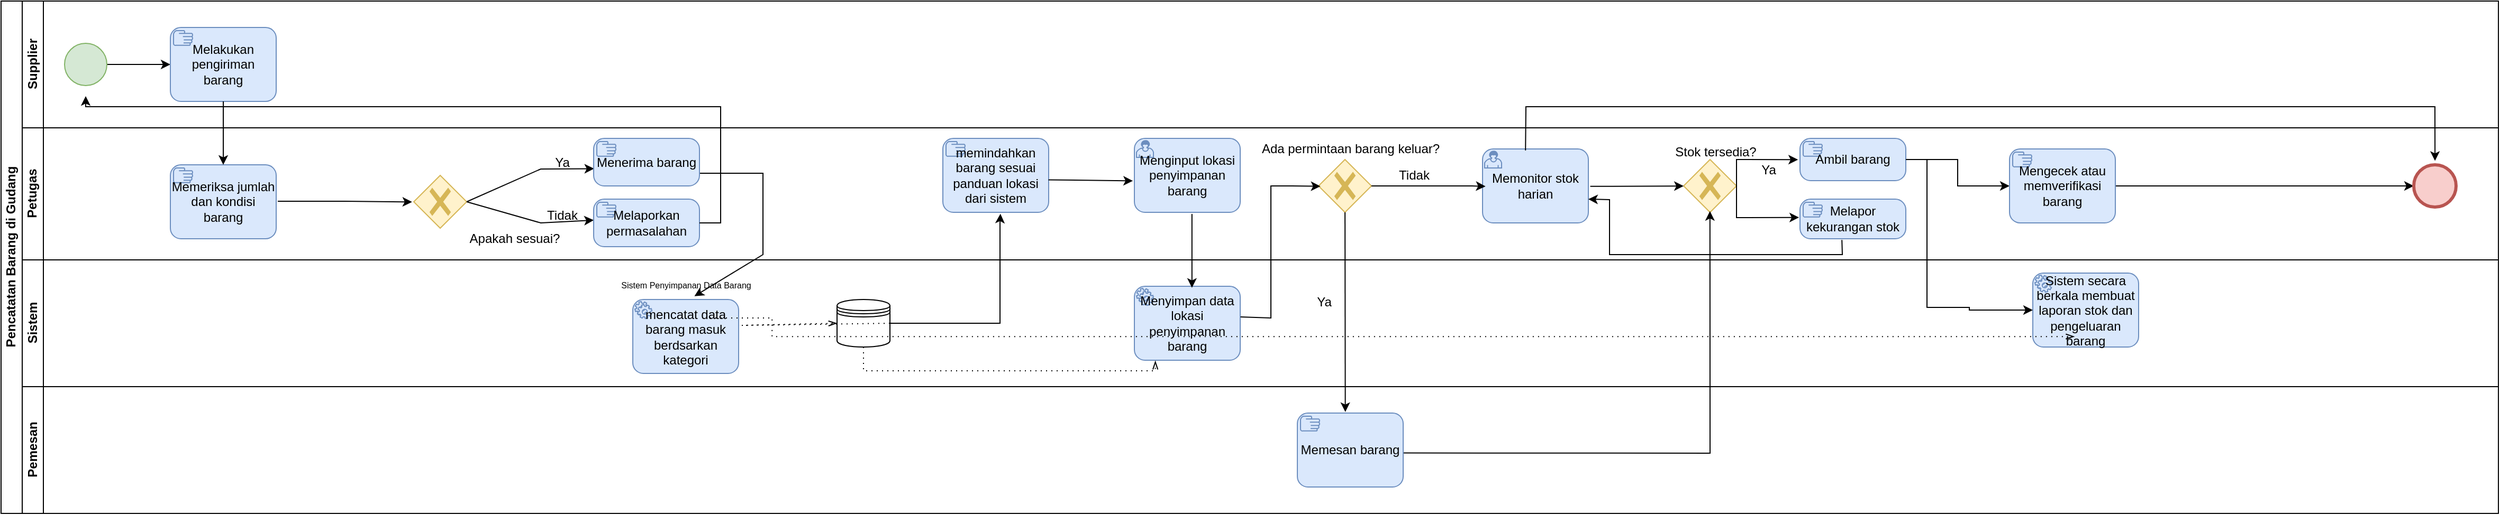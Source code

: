 <mxfile version="26.0.4" pages="4">
  <diagram id="VmJVErrUOmcDrL6i9FpB" name="BPMN">
    <mxGraphModel dx="2068" dy="892" grid="1" gridSize="10" guides="1" tooltips="1" connect="1" arrows="1" fold="1" page="1" pageScale="1" pageWidth="827" pageHeight="1169" math="0" shadow="0">
      <root>
        <mxCell id="0" />
        <mxCell id="1" parent="0" />
        <mxCell id="T0Us1_kyEv9SRKcbb-ls-1" value="Pencatatan Barang di Gudang" style="swimlane;html=1;childLayout=stackLayout;resizeParent=1;resizeParentMax=0;horizontal=0;startSize=20;horizontalStack=0;" parent="1" vertex="1">
          <mxGeometry x="120" y="120" width="2360" height="485" as="geometry" />
        </mxCell>
        <mxCell id="T0Us1_kyEv9SRKcbb-ls-2" value="Supplier" style="swimlane;html=1;startSize=20;horizontal=0;" parent="T0Us1_kyEv9SRKcbb-ls-1" vertex="1">
          <mxGeometry x="20" width="2340" height="120" as="geometry" />
        </mxCell>
        <mxCell id="T0Us1_kyEv9SRKcbb-ls-3" value="" style="edgeStyle=orthogonalEdgeStyle;rounded=0;orthogonalLoop=1;jettySize=auto;html=1;entryX=0;entryY=0.5;entryDx=0;entryDy=0;entryPerimeter=0;" parent="T0Us1_kyEv9SRKcbb-ls-2" source="T0Us1_kyEv9SRKcbb-ls-4" target="T0Us1_kyEv9SRKcbb-ls-6" edge="1">
          <mxGeometry relative="1" as="geometry">
            <mxPoint x="120" y="60" as="targetPoint" />
          </mxGeometry>
        </mxCell>
        <mxCell id="T0Us1_kyEv9SRKcbb-ls-4" value="" style="ellipse;whiteSpace=wrap;html=1;fillColor=#d5e8d4;strokeColor=#82b366;" parent="T0Us1_kyEv9SRKcbb-ls-2" vertex="1">
          <mxGeometry x="40" y="40" width="40" height="40" as="geometry" />
        </mxCell>
        <mxCell id="T0Us1_kyEv9SRKcbb-ls-6" value="Melakukan pengiriman barang" style="points=[[0.25,0,0],[0.5,0,0],[0.75,0,0],[1,0.25,0],[1,0.5,0],[1,0.75,0],[0.75,1,0],[0.5,1,0],[0.25,1,0],[0,0.75,0],[0,0.5,0],[0,0.25,0]];shape=mxgraph.bpmn.task;whiteSpace=wrap;rectStyle=rounded;size=10;html=1;container=1;expand=0;collapsible=0;taskMarker=manual;fillColor=#dae8fc;strokeColor=#6c8ebf;" parent="T0Us1_kyEv9SRKcbb-ls-2" vertex="1">
          <mxGeometry x="140" y="25" width="100" height="70" as="geometry" />
        </mxCell>
        <mxCell id="T0Us1_kyEv9SRKcbb-ls-8" value="Petugas" style="swimlane;html=1;startSize=20;horizontal=0;" parent="T0Us1_kyEv9SRKcbb-ls-1" vertex="1">
          <mxGeometry x="20" y="120" width="2340" height="125" as="geometry" />
        </mxCell>
        <mxCell id="T0Us1_kyEv9SRKcbb-ls-9" value="" style="edgeStyle=orthogonalEdgeStyle;rounded=0;orthogonalLoop=1;jettySize=auto;html=1;entryX=-0.032;entryY=0.503;entryDx=0;entryDy=0;entryPerimeter=0;exitX=1.015;exitY=0.493;exitDx=0;exitDy=0;exitPerimeter=0;" parent="T0Us1_kyEv9SRKcbb-ls-8" source="T0Us1_kyEv9SRKcbb-ls-15" target="T0Us1_kyEv9SRKcbb-ls-10" edge="1">
          <mxGeometry relative="1" as="geometry">
            <mxPoint x="360.0" y="70" as="sourcePoint" />
            <mxPoint x="440" y="70" as="targetPoint" />
          </mxGeometry>
        </mxCell>
        <mxCell id="T0Us1_kyEv9SRKcbb-ls-10" value="" style="points=[[0.25,0.25,0],[0.5,0,0],[0.75,0.25,0],[1,0.5,0],[0.75,0.75,0],[0.5,1,0],[0.25,0.75,0],[0,0.5,0]];shape=mxgraph.bpmn.gateway2;html=1;verticalLabelPosition=bottom;labelBackgroundColor=#ffffff;verticalAlign=top;align=center;perimeter=rhombusPerimeter;outlineConnect=0;outline=none;symbol=none;gwType=exclusive;fillColor=#fff2cc;strokeColor=#d6b656;" parent="T0Us1_kyEv9SRKcbb-ls-8" vertex="1">
          <mxGeometry x="370" y="45" width="50" height="50" as="geometry" />
        </mxCell>
        <mxCell id="T0Us1_kyEv9SRKcbb-ls-11" value="Apakah sesuai?" style="text;html=1;align=center;verticalAlign=middle;resizable=0;points=[];autosize=1;strokeColor=none;fillColor=none;" parent="T0Us1_kyEv9SRKcbb-ls-8" vertex="1">
          <mxGeometry x="410" y="90" width="110" height="30" as="geometry" />
        </mxCell>
        <mxCell id="T0Us1_kyEv9SRKcbb-ls-12" value="" style="endArrow=classic;html=1;rounded=0;exitX=1;exitY=0.5;exitDx=0;exitDy=0;exitPerimeter=0;entryX=0.004;entryY=0.637;entryDx=0;entryDy=0;entryPerimeter=0;" parent="T0Us1_kyEv9SRKcbb-ls-8" source="T0Us1_kyEv9SRKcbb-ls-10" target="T0Us1_kyEv9SRKcbb-ls-16" edge="1">
          <mxGeometry width="50" height="50" relative="1" as="geometry">
            <mxPoint x="510" y="80" as="sourcePoint" />
            <mxPoint x="540.16" y="39.12" as="targetPoint" />
            <Array as="points">
              <mxPoint x="490" y="39" />
            </Array>
          </mxGeometry>
        </mxCell>
        <mxCell id="T0Us1_kyEv9SRKcbb-ls-13" value="" style="endArrow=classic;html=1;rounded=0;exitX=1;exitY=0.5;exitDx=0;exitDy=0;exitPerimeter=0;entryX=0.001;entryY=0.443;entryDx=0;entryDy=0;entryPerimeter=0;" parent="T0Us1_kyEv9SRKcbb-ls-8" source="T0Us1_kyEv9SRKcbb-ls-10" target="T0Us1_kyEv9SRKcbb-ls-17" edge="1">
          <mxGeometry width="50" height="50" relative="1" as="geometry">
            <mxPoint x="550" y="70" as="sourcePoint" />
            <mxPoint x="540.24" y="89.595" as="targetPoint" />
            <Array as="points">
              <mxPoint x="490" y="90" />
            </Array>
          </mxGeometry>
        </mxCell>
        <mxCell id="T0Us1_kyEv9SRKcbb-ls-14" value="" style="endArrow=classic;html=1;rounded=0;entryX=0.555;entryY=0.894;entryDx=0;entryDy=0;exitX=1.01;exitY=0.574;exitDx=0;exitDy=0;exitPerimeter=0;entryPerimeter=0;" parent="T0Us1_kyEv9SRKcbb-ls-8" target="T0Us1_kyEv9SRKcbb-ls-44" edge="1">
          <mxGeometry width="50" height="50" relative="1" as="geometry">
            <mxPoint x="620.8" y="42.96" as="sourcePoint" />
            <mxPoint x="709.2" y="43.88" as="targetPoint" />
            <Array as="points">
              <mxPoint x="700" y="43" />
              <mxPoint x="700" y="120" />
            </Array>
          </mxGeometry>
        </mxCell>
        <mxCell id="T0Us1_kyEv9SRKcbb-ls-15" value="Memeriksa jumlah dan kondisi barang" style="points=[[0.25,0,0],[0.5,0,0],[0.75,0,0],[1,0.25,0],[1,0.5,0],[1,0.75,0],[0.75,1,0],[0.5,1,0],[0.25,1,0],[0,0.75,0],[0,0.5,0],[0,0.25,0]];shape=mxgraph.bpmn.task;whiteSpace=wrap;rectStyle=rounded;size=10;html=1;container=1;expand=0;collapsible=0;taskMarker=manual;fillColor=#dae8fc;strokeColor=#6c8ebf;" parent="T0Us1_kyEv9SRKcbb-ls-8" vertex="1">
          <mxGeometry x="140" y="35" width="100" height="70" as="geometry" />
        </mxCell>
        <mxCell id="T0Us1_kyEv9SRKcbb-ls-16" value="Menerima barang" style="points=[[0.25,0,0],[0.5,0,0],[0.75,0,0],[1,0.25,0],[1,0.5,0],[1,0.75,0],[0.75,1,0],[0.5,1,0],[0.25,1,0],[0,0.75,0],[0,0.5,0],[0,0.25,0]];shape=mxgraph.bpmn.task;whiteSpace=wrap;rectStyle=rounded;size=10;html=1;container=1;expand=0;collapsible=0;taskMarker=manual;fillColor=#dae8fc;strokeColor=#6c8ebf;" parent="T0Us1_kyEv9SRKcbb-ls-8" vertex="1">
          <mxGeometry x="540" y="10" width="100" height="45" as="geometry" />
        </mxCell>
        <mxCell id="T0Us1_kyEv9SRKcbb-ls-17" value="Melaporkan permasalahan" style="points=[[0.25,0,0],[0.5,0,0],[0.75,0,0],[1,0.25,0],[1,0.5,0],[1,0.75,0],[0.75,1,0],[0.5,1,0],[0.25,1,0],[0,0.75,0],[0,0.5,0],[0,0.25,0]];shape=mxgraph.bpmn.task;whiteSpace=wrap;rectStyle=rounded;size=10;html=1;container=1;expand=0;collapsible=0;taskMarker=manual;fillColor=#dae8fc;strokeColor=#6c8ebf;" parent="T0Us1_kyEv9SRKcbb-ls-8" vertex="1">
          <mxGeometry x="540" y="67.5" width="100" height="45" as="geometry" />
        </mxCell>
        <mxCell id="T0Us1_kyEv9SRKcbb-ls-20" value="memindahkan barang sesuai panduan lokasi dari sistem" style="points=[[0.25,0,0],[0.5,0,0],[0.75,0,0],[1,0.25,0],[1,0.5,0],[1,0.75,0],[0.75,1,0],[0.5,1,0],[0.25,1,0],[0,0.75,0],[0,0.5,0],[0,0.25,0]];shape=mxgraph.bpmn.task;whiteSpace=wrap;rectStyle=rounded;size=10;html=1;container=1;expand=0;collapsible=0;taskMarker=manual;fillColor=#dae8fc;strokeColor=#6c8ebf;" parent="T0Us1_kyEv9SRKcbb-ls-8" vertex="1">
          <mxGeometry x="870" y="10" width="100" height="70" as="geometry" />
        </mxCell>
        <mxCell id="T0Us1_kyEv9SRKcbb-ls-21" value="Menginput lokasi penyimpanan barang" style="points=[[0.25,0,0],[0.5,0,0],[0.75,0,0],[1,0.25,0],[1,0.5,0],[1,0.75,0],[0.75,1,0],[0.5,1,0],[0.25,1,0],[0,0.75,0],[0,0.5,0],[0,0.25,0]];shape=mxgraph.bpmn.task;whiteSpace=wrap;rectStyle=rounded;size=10;html=1;container=1;expand=0;collapsible=0;taskMarker=user;fillColor=#dae8fc;strokeColor=#6c8ebf;" parent="T0Us1_kyEv9SRKcbb-ls-8" vertex="1">
          <mxGeometry x="1051" y="10" width="100" height="70" as="geometry" />
        </mxCell>
        <mxCell id="T0Us1_kyEv9SRKcbb-ls-22" value="" style="endArrow=classic;html=1;rounded=0;exitX=0.998;exitY=0.56;exitDx=0;exitDy=0;exitPerimeter=0;entryX=-0.014;entryY=0.575;entryDx=0;entryDy=0;entryPerimeter=0;" parent="T0Us1_kyEv9SRKcbb-ls-8" source="T0Us1_kyEv9SRKcbb-ls-20" target="T0Us1_kyEv9SRKcbb-ls-21" edge="1">
          <mxGeometry width="50" height="50" relative="1" as="geometry">
            <mxPoint x="970" y="50" as="sourcePoint" />
            <mxPoint x="1020" as="targetPoint" />
          </mxGeometry>
        </mxCell>
        <mxCell id="T0Us1_kyEv9SRKcbb-ls-23" value="Memonitor stok harian" style="points=[[0.25,0,0],[0.5,0,0],[0.75,0,0],[1,0.25,0],[1,0.5,0],[1,0.75,0],[0.75,1,0],[0.5,1,0],[0.25,1,0],[0,0.75,0],[0,0.5,0],[0,0.25,0]];shape=mxgraph.bpmn.task;whiteSpace=wrap;rectStyle=rounded;size=10;html=1;container=1;expand=0;collapsible=0;taskMarker=user;fillColor=#dae8fc;strokeColor=#6c8ebf;" parent="T0Us1_kyEv9SRKcbb-ls-8" vertex="1">
          <mxGeometry x="1380" y="20" width="100" height="70" as="geometry" />
        </mxCell>
        <mxCell id="T0Us1_kyEv9SRKcbb-ls-24" value="" style="points=[[0.25,0.25,0],[0.5,0,0],[0.75,0.25,0],[1,0.5,0],[0.75,0.75,0],[0.5,1,0],[0.25,0.75,0],[0,0.5,0]];shape=mxgraph.bpmn.gateway2;html=1;verticalLabelPosition=bottom;labelBackgroundColor=#ffffff;verticalAlign=top;align=center;perimeter=rhombusPerimeter;outlineConnect=0;outline=none;symbol=none;gwType=exclusive;fillColor=#fff2cc;strokeColor=#d6b656;" parent="T0Us1_kyEv9SRKcbb-ls-8" vertex="1">
          <mxGeometry x="1225" y="30" width="50" height="50" as="geometry" />
        </mxCell>
        <mxCell id="T0Us1_kyEv9SRKcbb-ls-25" value="" style="endArrow=classic;html=1;rounded=0;entryX=0.028;entryY=0.506;entryDx=0;entryDy=0;entryPerimeter=0;exitX=1;exitY=0.5;exitDx=0;exitDy=0;exitPerimeter=0;" parent="T0Us1_kyEv9SRKcbb-ls-8" source="T0Us1_kyEv9SRKcbb-ls-24" target="T0Us1_kyEv9SRKcbb-ls-23" edge="1">
          <mxGeometry width="50" height="50" relative="1" as="geometry">
            <mxPoint x="1280" y="190" as="sourcePoint" />
            <mxPoint x="1330" y="140" as="targetPoint" />
            <Array as="points">
              <mxPoint x="1300" y="55" />
              <mxPoint x="1330" y="55" />
              <mxPoint x="1350" y="55" />
              <mxPoint x="1370" y="55" />
            </Array>
          </mxGeometry>
        </mxCell>
        <mxCell id="T0Us1_kyEv9SRKcbb-ls-26" value="Ada permintaan barang keluar?" style="text;html=1;align=center;verticalAlign=middle;resizable=0;points=[];autosize=1;strokeColor=none;fillColor=none;" parent="T0Us1_kyEv9SRKcbb-ls-8" vertex="1">
          <mxGeometry x="1160" y="5" width="190" height="30" as="geometry" />
        </mxCell>
        <mxCell id="T0Us1_kyEv9SRKcbb-ls-27" value="Tidak" style="text;html=1;align=center;verticalAlign=middle;resizable=0;points=[];autosize=1;strokeColor=none;fillColor=none;" parent="T0Us1_kyEv9SRKcbb-ls-8" vertex="1">
          <mxGeometry x="1290" y="30" width="50" height="30" as="geometry" />
        </mxCell>
        <mxCell id="T0Us1_kyEv9SRKcbb-ls-28" value="" style="points=[[0.25,0.25,0],[0.5,0,0],[0.75,0.25,0],[1,0.5,0],[0.75,0.75,0],[0.5,1,0],[0.25,0.75,0],[0,0.5,0]];shape=mxgraph.bpmn.gateway2;html=1;verticalLabelPosition=bottom;labelBackgroundColor=#ffffff;verticalAlign=top;align=center;perimeter=rhombusPerimeter;outlineConnect=0;outline=none;symbol=none;gwType=exclusive;fillColor=#fff2cc;strokeColor=#d6b656;" parent="T0Us1_kyEv9SRKcbb-ls-8" vertex="1">
          <mxGeometry x="1570" y="30" width="50" height="50" as="geometry" />
        </mxCell>
        <mxCell id="T0Us1_kyEv9SRKcbb-ls-29" value="" style="endArrow=classic;html=1;rounded=0;exitX=1.018;exitY=0.506;exitDx=0;exitDy=0;exitPerimeter=0;" parent="T0Us1_kyEv9SRKcbb-ls-8" source="T0Us1_kyEv9SRKcbb-ls-23" target="T0Us1_kyEv9SRKcbb-ls-28" edge="1">
          <mxGeometry width="50" height="50" relative="1" as="geometry">
            <mxPoint x="1480" y="60" as="sourcePoint" />
            <mxPoint x="1530" y="10" as="targetPoint" />
          </mxGeometry>
        </mxCell>
        <mxCell id="T0Us1_kyEv9SRKcbb-ls-30" value="" style="edgeStyle=orthogonalEdgeStyle;rounded=0;orthogonalLoop=1;jettySize=auto;html=1;" parent="T0Us1_kyEv9SRKcbb-ls-8" source="T0Us1_kyEv9SRKcbb-ls-31" target="T0Us1_kyEv9SRKcbb-ls-37" edge="1">
          <mxGeometry relative="1" as="geometry" />
        </mxCell>
        <mxCell id="T0Us1_kyEv9SRKcbb-ls-31" value="Ambil barang" style="points=[[0.25,0,0],[0.5,0,0],[0.75,0,0],[1,0.25,0],[1,0.5,0],[1,0.75,0],[0.75,1,0],[0.5,1,0],[0.25,1,0],[0,0.75,0],[0,0.5,0],[0,0.25,0]];shape=mxgraph.bpmn.task;whiteSpace=wrap;rectStyle=rounded;size=10;html=1;container=1;expand=0;collapsible=0;taskMarker=manual;fillColor=#dae8fc;strokeColor=#6c8ebf;" parent="T0Us1_kyEv9SRKcbb-ls-8" vertex="1">
          <mxGeometry x="1680" y="10" width="100" height="40" as="geometry" />
        </mxCell>
        <mxCell id="T0Us1_kyEv9SRKcbb-ls-32" value="" style="endArrow=classic;html=1;rounded=0;exitX=1;exitY=0.5;exitDx=0;exitDy=0;exitPerimeter=0;entryX=-0.019;entryY=0.503;entryDx=0;entryDy=0;entryPerimeter=0;" parent="T0Us1_kyEv9SRKcbb-ls-8" source="T0Us1_kyEv9SRKcbb-ls-28" target="T0Us1_kyEv9SRKcbb-ls-31" edge="1">
          <mxGeometry width="50" height="50" relative="1" as="geometry">
            <mxPoint x="1620" y="60" as="sourcePoint" />
            <mxPoint x="1670" y="10" as="targetPoint" />
            <Array as="points">
              <mxPoint x="1620" y="30" />
            </Array>
          </mxGeometry>
        </mxCell>
        <mxCell id="T0Us1_kyEv9SRKcbb-ls-33" value="Ya" style="text;html=1;align=center;verticalAlign=middle;resizable=0;points=[];autosize=1;strokeColor=none;fillColor=none;" parent="T0Us1_kyEv9SRKcbb-ls-8" vertex="1">
          <mxGeometry x="1630" y="25" width="40" height="30" as="geometry" />
        </mxCell>
        <mxCell id="T0Us1_kyEv9SRKcbb-ls-34" value="Melapor kekurangan stok" style="points=[[0.25,0,0],[0.5,0,0],[0.75,0,0],[1,0.25,0],[1,0.5,0],[1,0.75,0],[0.75,1,0],[0.5,1,0],[0.25,1,0],[0,0.75,0],[0,0.5,0],[0,0.25,0]];shape=mxgraph.bpmn.task;whiteSpace=wrap;rectStyle=rounded;size=10;html=1;container=1;expand=0;collapsible=0;taskMarker=manual;fillColor=#dae8fc;strokeColor=#6c8ebf;" parent="T0Us1_kyEv9SRKcbb-ls-8" vertex="1">
          <mxGeometry x="1680" y="67.5" width="100" height="37.5" as="geometry" />
        </mxCell>
        <mxCell id="T0Us1_kyEv9SRKcbb-ls-35" value="" style="endArrow=classic;html=1;rounded=0;exitX=1;exitY=0.5;exitDx=0;exitDy=0;exitPerimeter=0;entryX=-0.009;entryY=0.462;entryDx=0;entryDy=0;entryPerimeter=0;" parent="T0Us1_kyEv9SRKcbb-ls-8" source="T0Us1_kyEv9SRKcbb-ls-28" target="T0Us1_kyEv9SRKcbb-ls-34" edge="1">
          <mxGeometry width="50" height="50" relative="1" as="geometry">
            <mxPoint x="1650" y="110" as="sourcePoint" />
            <mxPoint x="1700" y="60" as="targetPoint" />
            <Array as="points">
              <mxPoint x="1620" y="85" />
            </Array>
          </mxGeometry>
        </mxCell>
        <mxCell id="T0Us1_kyEv9SRKcbb-ls-36" value="" style="endArrow=classic;html=1;rounded=0;exitX=0.396;exitY=1.031;exitDx=0;exitDy=0;exitPerimeter=0;entryX=0.999;entryY=0.679;entryDx=0;entryDy=0;entryPerimeter=0;" parent="T0Us1_kyEv9SRKcbb-ls-8" source="T0Us1_kyEv9SRKcbb-ls-34" target="T0Us1_kyEv9SRKcbb-ls-23" edge="1">
          <mxGeometry width="50" height="50" relative="1" as="geometry">
            <mxPoint x="1600" y="80" as="sourcePoint" />
            <mxPoint x="1650" y="30" as="targetPoint" />
            <Array as="points">
              <mxPoint x="1720" y="120" />
              <mxPoint x="1500" y="120" />
              <mxPoint x="1500" y="68" />
            </Array>
          </mxGeometry>
        </mxCell>
        <mxCell id="FSkB-eqcJUptQl6DAZGi-100" style="edgeStyle=orthogonalEdgeStyle;rounded=0;orthogonalLoop=1;jettySize=auto;html=1;" parent="T0Us1_kyEv9SRKcbb-ls-8" source="T0Us1_kyEv9SRKcbb-ls-37" target="Qsz-QTXx2OwZZKdzuYLj-1" edge="1">
          <mxGeometry relative="1" as="geometry" />
        </mxCell>
        <mxCell id="T0Us1_kyEv9SRKcbb-ls-37" value="Mengecek atau memverifikasi barang" style="points=[[0.25,0,0],[0.5,0,0],[0.75,0,0],[1,0.25,0],[1,0.5,0],[1,0.75,0],[0.75,1,0],[0.5,1,0],[0.25,1,0],[0,0.75,0],[0,0.5,0],[0,0.25,0]];shape=mxgraph.bpmn.task;whiteSpace=wrap;rectStyle=rounded;size=10;html=1;container=1;expand=0;collapsible=0;taskMarker=manual;fillColor=#dae8fc;strokeColor=#6c8ebf;" parent="T0Us1_kyEv9SRKcbb-ls-8" vertex="1">
          <mxGeometry x="1878" y="20" width="100" height="70" as="geometry" />
        </mxCell>
        <mxCell id="Qsz-QTXx2OwZZKdzuYLj-1" value="" style="points=[[0.145,0.145,0],[0.5,0,0],[0.855,0.145,0],[1,0.5,0],[0.855,0.855,0],[0.5,1,0],[0.145,0.855,0],[0,0.5,0]];shape=mxgraph.bpmn.event;html=1;verticalLabelPosition=bottom;labelBackgroundColor=#ffffff;verticalAlign=top;align=center;perimeter=ellipsePerimeter;outlineConnect=0;aspect=fixed;outline=end;symbol=terminate2;fillColor=#f8cecc;strokeColor=#b85450;" parent="T0Us1_kyEv9SRKcbb-ls-8" vertex="1">
          <mxGeometry x="2260" y="35" width="40" height="40" as="geometry" />
        </mxCell>
        <mxCell id="T0Us1_kyEv9SRKcbb-ls-60" value="" style="endArrow=classic;html=1;rounded=0;exitX=0.406;exitY=0.019;exitDx=0;exitDy=0;exitPerimeter=0;entryX=0.502;entryY=-0.094;entryDx=0;entryDy=0;entryPerimeter=0;" parent="T0Us1_kyEv9SRKcbb-ls-8" source="T0Us1_kyEv9SRKcbb-ls-23" target="Qsz-QTXx2OwZZKdzuYLj-1" edge="1">
          <mxGeometry width="50" height="50" relative="1" as="geometry">
            <mxPoint x="1460" y="160" as="sourcePoint" />
            <mxPoint x="1710" y="-70" as="targetPoint" />
            <Array as="points">
              <mxPoint x="1421" y="-20" />
              <mxPoint x="2280" y="-20" />
            </Array>
          </mxGeometry>
        </mxCell>
        <mxCell id="T0Us1_kyEv9SRKcbb-ls-40" value="Sistem" style="swimlane;html=1;startSize=20;horizontal=0;" parent="T0Us1_kyEv9SRKcbb-ls-1" vertex="1">
          <mxGeometry x="20" y="245" width="2340" height="120" as="geometry" />
        </mxCell>
        <mxCell id="T0Us1_kyEv9SRKcbb-ls-42" value="" style="shape=datastore;html=1;labelPosition=center;verticalLabelPosition=bottom;align=center;verticalAlign=top;" parent="T0Us1_kyEv9SRKcbb-ls-40" vertex="1">
          <mxGeometry x="770" y="37.5" width="50" height="45" as="geometry" />
        </mxCell>
        <mxCell id="T0Us1_kyEv9SRKcbb-ls-43" value="" style="edgeStyle=elbowEdgeStyle;fontSize=12;html=1;endFill=0;startFill=0;endSize=6;startSize=6;dashed=1;dashPattern=1 4;endArrow=openThin;startArrow=none;rounded=0;entryX=0;entryY=0.5;entryDx=0;entryDy=0;exitX=1;exitY=0.5;exitDx=0;exitDy=0;" parent="T0Us1_kyEv9SRKcbb-ls-40" source="T0Us1_kyEv9SRKcbb-ls-42" target="T0Us1_kyEv9SRKcbb-ls-42" edge="1">
          <mxGeometry width="160" relative="1" as="geometry">
            <mxPoint x="650" y="59.38" as="sourcePoint" />
            <mxPoint x="810" y="59.38" as="targetPoint" />
            <Array as="points">
              <mxPoint x="680" y="62" />
            </Array>
          </mxGeometry>
        </mxCell>
        <mxCell id="T0Us1_kyEv9SRKcbb-ls-44" value="&lt;font style=&quot;font-size: 8px;&quot;&gt;Sistem Penyimpanan Data Barang&lt;/font&gt;" style="text;html=1;align=center;verticalAlign=middle;resizable=0;points=[];autosize=1;strokeColor=none;fillColor=none;" parent="T0Us1_kyEv9SRKcbb-ls-40" vertex="1">
          <mxGeometry x="552" y="7.5" width="150" height="30" as="geometry" />
        </mxCell>
        <mxCell id="T0Us1_kyEv9SRKcbb-ls-45" value="Menyimpan data lokasi penyimpanan barang" style="points=[[0.25,0,0],[0.5,0,0],[0.75,0,0],[1,0.25,0],[1,0.5,0],[1,0.75,0],[0.75,1,0],[0.5,1,0],[0.25,1,0],[0,0.75,0],[0,0.5,0],[0,0.25,0]];shape=mxgraph.bpmn.task;whiteSpace=wrap;rectStyle=rounded;size=10;html=1;container=1;expand=0;collapsible=0;taskMarker=service;fillColor=#dae8fc;strokeColor=#6c8ebf;" parent="T0Us1_kyEv9SRKcbb-ls-40" vertex="1">
          <mxGeometry x="1051" y="25" width="100" height="70" as="geometry" />
        </mxCell>
        <mxCell id="T0Us1_kyEv9SRKcbb-ls-46" value="" style="edgeStyle=elbowEdgeStyle;fontSize=12;html=1;endFill=0;startFill=0;endSize=6;startSize=6;dashed=1;dashPattern=1 4;endArrow=openThin;startArrow=none;rounded=0;exitX=0.5;exitY=1;exitDx=0;exitDy=0;entryX=0.198;entryY=1.009;entryDx=0;entryDy=0;entryPerimeter=0;" parent="T0Us1_kyEv9SRKcbb-ls-40" source="T0Us1_kyEv9SRKcbb-ls-42" target="T0Us1_kyEv9SRKcbb-ls-45" edge="1">
          <mxGeometry width="160" relative="1" as="geometry">
            <mxPoint x="820" y="45" as="sourcePoint" />
            <mxPoint x="980" y="45" as="targetPoint" />
            <Array as="points">
              <mxPoint x="850" y="105" />
            </Array>
          </mxGeometry>
        </mxCell>
        <mxCell id="T0Us1_kyEv9SRKcbb-ls-48" value="Ya" style="text;html=1;align=center;verticalAlign=middle;resizable=0;points=[];autosize=1;strokeColor=none;fillColor=none;" parent="T0Us1_kyEv9SRKcbb-ls-40" vertex="1">
          <mxGeometry x="1210" y="25" width="40" height="30" as="geometry" />
        </mxCell>
        <mxCell id="FSkB-eqcJUptQl6DAZGi-95" value="mencatat data barang masuk berdsarkan kategori" style="points=[[0.25,0,0],[0.5,0,0],[0.75,0,0],[1,0.25,0],[1,0.5,0],[1,0.75,0],[0.75,1,0],[0.5,1,0],[0.25,1,0],[0,0.75,0],[0,0.5,0],[0,0.25,0]];shape=mxgraph.bpmn.task;whiteSpace=wrap;rectStyle=rounded;size=10;html=1;container=1;expand=0;collapsible=0;taskMarker=service;fillColor=#dae8fc;strokeColor=#6c8ebf;" parent="T0Us1_kyEv9SRKcbb-ls-40" vertex="1">
          <mxGeometry x="577" y="37.5" width="100" height="70" as="geometry" />
        </mxCell>
        <mxCell id="FSkB-eqcJUptQl6DAZGi-98" value="Sistem secara berkala membuat laporan stok dan pengeluaran barang" style="points=[[0.25,0,0],[0.5,0,0],[0.75,0,0],[1,0.25,0],[1,0.5,0],[1,0.75,0],[0.75,1,0],[0.5,1,0],[0.25,1,0],[0,0.75,0],[0,0.5,0],[0,0.25,0]];shape=mxgraph.bpmn.task;whiteSpace=wrap;rectStyle=rounded;size=10;html=1;container=1;expand=0;collapsible=0;taskMarker=service;fillColor=#dae8fc;strokeColor=#6c8ebf;" parent="T0Us1_kyEv9SRKcbb-ls-40" vertex="1">
          <mxGeometry x="1900" y="12.5" width="100" height="70" as="geometry" />
        </mxCell>
        <mxCell id="T0Us1_kyEv9SRKcbb-ls-49" value="" style="edgeStyle=elbowEdgeStyle;fontSize=12;html=1;endFill=0;startFill=0;endSize=6;startSize=6;dashed=1;dashPattern=1 4;endArrow=openThin;startArrow=none;rounded=0;exitX=0.268;exitY=0.959;exitDx=0;exitDy=0;exitPerimeter=0;entryX=0.227;entryY=1.046;entryDx=0;entryDy=0;entryPerimeter=0;" parent="FSkB-eqcJUptQl6DAZGi-98" edge="1">
          <mxGeometry width="160" relative="1" as="geometry">
            <mxPoint x="-1250" y="42.505" as="sourcePoint" />
            <mxPoint x="39.3" y="60.07" as="targetPoint" />
            <Array as="points">
              <mxPoint x="-1191.4" y="76.85" />
            </Array>
          </mxGeometry>
        </mxCell>
        <mxCell id="T0Us1_kyEv9SRKcbb-ls-51" value="Pemesan" style="swimlane;html=1;startSize=20;horizontal=0;" parent="T0Us1_kyEv9SRKcbb-ls-1" vertex="1">
          <mxGeometry x="20" y="365" width="2340" height="120" as="geometry" />
        </mxCell>
        <mxCell id="T0Us1_kyEv9SRKcbb-ls-52" value="Memesan barang" style="points=[[0.25,0,0],[0.5,0,0],[0.75,0,0],[1,0.25,0],[1,0.5,0],[1,0.75,0],[0.75,1,0],[0.5,1,0],[0.25,1,0],[0,0.75,0],[0,0.5,0],[0,0.25,0]];shape=mxgraph.bpmn.task;whiteSpace=wrap;rectStyle=rounded;size=10;html=1;container=1;expand=0;collapsible=0;taskMarker=manual;fillColor=#dae8fc;strokeColor=#6c8ebf;" parent="T0Us1_kyEv9SRKcbb-ls-51" vertex="1">
          <mxGeometry x="1205" y="25" width="100" height="70" as="geometry" />
        </mxCell>
        <mxCell id="T0Us1_kyEv9SRKcbb-ls-54" value="" style="endArrow=classic;html=1;rounded=0;entryX=0.544;entryY=1.019;entryDx=0;entryDy=0;entryPerimeter=0;exitX=1;exitY=0.5;exitDx=0;exitDy=0;" parent="T0Us1_kyEv9SRKcbb-ls-1" source="T0Us1_kyEv9SRKcbb-ls-42" target="T0Us1_kyEv9SRKcbb-ls-20" edge="1">
          <mxGeometry width="50" height="50" relative="1" as="geometry">
            <mxPoint x="940.0" y="270" as="sourcePoint" />
            <mxPoint x="830" y="290" as="targetPoint" />
            <Array as="points">
              <mxPoint x="944" y="305" />
              <mxPoint x="944" y="210" />
            </Array>
          </mxGeometry>
        </mxCell>
        <mxCell id="T0Us1_kyEv9SRKcbb-ls-55" value="" style="endArrow=classic;html=1;rounded=0;exitX=0.544;exitY=1.022;exitDx=0;exitDy=0;exitPerimeter=0;entryX=0.544;entryY=0.02;entryDx=0;entryDy=0;entryPerimeter=0;" parent="T0Us1_kyEv9SRKcbb-ls-1" source="T0Us1_kyEv9SRKcbb-ls-21" target="T0Us1_kyEv9SRKcbb-ls-45" edge="1">
          <mxGeometry width="50" height="50" relative="1" as="geometry">
            <mxPoint x="1200" y="310" as="sourcePoint" />
            <mxPoint x="1250" y="260" as="targetPoint" />
          </mxGeometry>
        </mxCell>
        <mxCell id="T0Us1_kyEv9SRKcbb-ls-56" value="" style="endArrow=classic;html=1;rounded=0;entryX=0.453;entryY=-0.015;entryDx=0;entryDy=0;entryPerimeter=0;" parent="T0Us1_kyEv9SRKcbb-ls-1" source="T0Us1_kyEv9SRKcbb-ls-24" target="T0Us1_kyEv9SRKcbb-ls-52" edge="1">
          <mxGeometry width="50" height="50" relative="1" as="geometry">
            <mxPoint x="1270" y="330" as="sourcePoint" />
            <mxPoint x="1320" y="280" as="targetPoint" />
          </mxGeometry>
        </mxCell>
        <mxCell id="T0Us1_kyEv9SRKcbb-ls-57" value="" style="endArrow=classic;html=1;rounded=0;exitX=1.003;exitY=0.414;exitDx=0;exitDy=0;exitPerimeter=0;entryX=0.037;entryY=0.507;entryDx=0;entryDy=0;entryPerimeter=0;" parent="T0Us1_kyEv9SRKcbb-ls-1" source="T0Us1_kyEv9SRKcbb-ls-45" target="T0Us1_kyEv9SRKcbb-ls-24" edge="1">
          <mxGeometry width="50" height="50" relative="1" as="geometry">
            <mxPoint x="990" y="360" as="sourcePoint" />
            <mxPoint x="1040" y="310" as="targetPoint" />
            <Array as="points">
              <mxPoint x="1200" y="300" />
              <mxPoint x="1200" y="230" />
              <mxPoint x="1200" y="175" />
              <mxPoint x="1220" y="175" />
            </Array>
          </mxGeometry>
        </mxCell>
        <mxCell id="4I9Gerkrq0Jc3BRL0PG8-1" value="" style="endArrow=classic;html=1;rounded=0;entryX=0.498;entryY=0.977;entryDx=0;entryDy=0;entryPerimeter=0;exitX=1.005;exitY=0.54;exitDx=0;exitDy=0;exitPerimeter=0;" parent="T0Us1_kyEv9SRKcbb-ls-1" source="T0Us1_kyEv9SRKcbb-ls-52" target="T0Us1_kyEv9SRKcbb-ls-28" edge="1">
          <mxGeometry width="50" height="50" relative="1" as="geometry">
            <mxPoint x="1320" y="430" as="sourcePoint" />
            <mxPoint x="1380" y="370" as="targetPoint" />
            <Array as="points">
              <mxPoint x="1615" y="428" />
            </Array>
          </mxGeometry>
        </mxCell>
        <mxCell id="T0Us1_kyEv9SRKcbb-ls-5" value="" style="edgeStyle=orthogonalEdgeStyle;rounded=0;orthogonalLoop=1;jettySize=auto;html=1;entryX=0.5;entryY=0;entryDx=0;entryDy=0;entryPerimeter=0;" parent="T0Us1_kyEv9SRKcbb-ls-1" source="T0Us1_kyEv9SRKcbb-ls-6" target="T0Us1_kyEv9SRKcbb-ls-15" edge="1">
          <mxGeometry relative="1" as="geometry">
            <mxPoint x="200" y="155" as="targetPoint" />
          </mxGeometry>
        </mxCell>
        <mxCell id="5pMWq3nMPE7K7K9CRKmv-2" style="edgeStyle=orthogonalEdgeStyle;rounded=0;orthogonalLoop=1;jettySize=auto;html=1;" parent="T0Us1_kyEv9SRKcbb-ls-1" source="T0Us1_kyEv9SRKcbb-ls-17" edge="1">
          <mxGeometry relative="1" as="geometry">
            <mxPoint x="80" y="90" as="targetPoint" />
            <Array as="points">
              <mxPoint x="680" y="210" />
              <mxPoint x="680" y="100" />
              <mxPoint x="80" y="100" />
            </Array>
          </mxGeometry>
        </mxCell>
        <mxCell id="FSkB-eqcJUptQl6DAZGi-97" style="edgeStyle=orthogonalEdgeStyle;rounded=0;orthogonalLoop=1;jettySize=auto;html=1;entryX=0;entryY=0.5;entryDx=0;entryDy=0;entryPerimeter=0;" parent="T0Us1_kyEv9SRKcbb-ls-1" source="T0Us1_kyEv9SRKcbb-ls-31" target="FSkB-eqcJUptQl6DAZGi-98" edge="1">
          <mxGeometry relative="1" as="geometry">
            <mxPoint x="1820" y="270" as="targetPoint" />
            <Array as="points">
              <mxPoint x="1820" y="150" />
              <mxPoint x="1820" y="290" />
              <mxPoint x="1860" y="290" />
              <mxPoint x="1860" y="292" />
            </Array>
          </mxGeometry>
        </mxCell>
        <mxCell id="T0Us1_kyEv9SRKcbb-ls-61" value="Ya" style="text;html=1;align=center;verticalAlign=middle;resizable=0;points=[];autosize=1;strokeColor=none;fillColor=none;" parent="1" vertex="1">
          <mxGeometry x="630" y="258" width="40" height="30" as="geometry" />
        </mxCell>
        <mxCell id="T0Us1_kyEv9SRKcbb-ls-62" value="Tidak" style="text;html=1;align=center;verticalAlign=middle;resizable=0;points=[];autosize=1;strokeColor=none;fillColor=none;" parent="1" vertex="1">
          <mxGeometry x="625" y="308" width="50" height="30" as="geometry" />
        </mxCell>
        <mxCell id="T0Us1_kyEv9SRKcbb-ls-63" value="Stok tersedia?" style="text;html=1;align=center;verticalAlign=middle;resizable=0;points=[];autosize=1;strokeColor=none;fillColor=none;" parent="1" vertex="1">
          <mxGeometry x="1690" y="248" width="100" height="30" as="geometry" />
        </mxCell>
      </root>
    </mxGraphModel>
  </diagram>
  <diagram id="C5RBs43oDa-KdzZeNtuy" name="User Flow">
    <mxGraphModel dx="1323" dy="600" grid="1" gridSize="10" guides="1" tooltips="1" connect="1" arrows="1" fold="1" page="1" pageScale="1" pageWidth="827" pageHeight="1169" math="0" shadow="0">
      <root>
        <mxCell id="WIyWlLk6GJQsqaUBKTNV-0" />
        <mxCell id="WIyWlLk6GJQsqaUBKTNV-1" parent="WIyWlLk6GJQsqaUBKTNV-0" />
        <mxCell id="N5-Wh3fP_WsA1ddiscuS-3" value="" style="edgeStyle=orthogonalEdgeStyle;rounded=0;orthogonalLoop=1;jettySize=auto;html=1;" edge="1" parent="WIyWlLk6GJQsqaUBKTNV-1" source="N5-Wh3fP_WsA1ddiscuS-0" target="N5-Wh3fP_WsA1ddiscuS-2">
          <mxGeometry relative="1" as="geometry" />
        </mxCell>
        <mxCell id="N5-Wh3fP_WsA1ddiscuS-0" value="&lt;b&gt;Mulai&lt;/b&gt;" style="ellipse;whiteSpace=wrap;html=1;fillColor=#f8cecc;strokeColor=#b85450;" vertex="1" parent="WIyWlLk6GJQsqaUBKTNV-1">
          <mxGeometry x="175" y="50" width="90" height="60" as="geometry" />
        </mxCell>
        <mxCell id="N5-Wh3fP_WsA1ddiscuS-5" value="" style="edgeStyle=orthogonalEdgeStyle;rounded=0;orthogonalLoop=1;jettySize=auto;html=1;entryX=-0.031;entryY=0.522;entryDx=0;entryDy=0;entryPerimeter=0;" edge="1" parent="WIyWlLk6GJQsqaUBKTNV-1" source="N5-Wh3fP_WsA1ddiscuS-2" target="N5-Wh3fP_WsA1ddiscuS-8">
          <mxGeometry relative="1" as="geometry">
            <mxPoint x="380" y="200" as="targetPoint" />
          </mxGeometry>
        </mxCell>
        <mxCell id="N5-Wh3fP_WsA1ddiscuS-2" value="&lt;b&gt;Barang datang&lt;/b&gt;" style="whiteSpace=wrap;html=1;fillColor=#dae8fc;strokeColor=#6c8ebf;" vertex="1" parent="WIyWlLk6GJQsqaUBKTNV-1">
          <mxGeometry x="160" y="170" width="120" height="60" as="geometry" />
        </mxCell>
        <mxCell id="N5-Wh3fP_WsA1ddiscuS-13" value="" style="edgeStyle=orthogonalEdgeStyle;rounded=0;orthogonalLoop=1;jettySize=auto;html=1;entryX=0.5;entryY=-0.035;entryDx=0;entryDy=0;entryPerimeter=0;" edge="1" parent="WIyWlLk6GJQsqaUBKTNV-1" source="N5-Wh3fP_WsA1ddiscuS-8" target="N5-Wh3fP_WsA1ddiscuS-12">
          <mxGeometry relative="1" as="geometry">
            <Array as="points">
              <mxPoint x="400" y="260" />
              <mxPoint x="400" y="260" />
            </Array>
          </mxGeometry>
        </mxCell>
        <mxCell id="N5-Wh3fP_WsA1ddiscuS-8" value="&lt;b&gt;Memeriksa jumlah dan kondisi barang&lt;/b&gt;" style="whiteSpace=wrap;html=1;fillColor=#dae8fc;strokeColor=#6c8ebf;" vertex="1" parent="WIyWlLk6GJQsqaUBKTNV-1">
          <mxGeometry x="360" y="168" width="120" height="60" as="geometry" />
        </mxCell>
        <mxCell id="N5-Wh3fP_WsA1ddiscuS-15" value="" style="edgeStyle=orthogonalEdgeStyle;rounded=0;orthogonalLoop=1;jettySize=auto;html=1;" edge="1" parent="WIyWlLk6GJQsqaUBKTNV-1" source="N5-Wh3fP_WsA1ddiscuS-12" target="N5-Wh3fP_WsA1ddiscuS-14">
          <mxGeometry relative="1" as="geometry" />
        </mxCell>
        <mxCell id="N5-Wh3fP_WsA1ddiscuS-17" value="" style="edgeStyle=orthogonalEdgeStyle;rounded=0;orthogonalLoop=1;jettySize=auto;html=1;entryX=0.565;entryY=-0.035;entryDx=0;entryDy=0;entryPerimeter=0;" edge="1" parent="WIyWlLk6GJQsqaUBKTNV-1" source="N5-Wh3fP_WsA1ddiscuS-12" target="8TQBBdpc4lvpYpN0jWLG-0">
          <mxGeometry relative="1" as="geometry">
            <mxPoint x="580" y="460" as="targetPoint" />
          </mxGeometry>
        </mxCell>
        <mxCell id="N5-Wh3fP_WsA1ddiscuS-12" value="&lt;b&gt;Apakah sesuai?&lt;/b&gt;" style="rhombus;whiteSpace=wrap;html=1;fillColor=#fff2cc;strokeColor=#d6b656;" vertex="1" parent="WIyWlLk6GJQsqaUBKTNV-1">
          <mxGeometry x="360" y="370" width="80" height="80" as="geometry" />
        </mxCell>
        <mxCell id="N5-Wh3fP_WsA1ddiscuS-14" value="&lt;b&gt;Melaporkan permasalahan&lt;/b&gt;" style="whiteSpace=wrap;html=1;fillColor=#dae8fc;strokeColor=#6c8ebf;" vertex="1" parent="WIyWlLk6GJQsqaUBKTNV-1">
          <mxGeometry x="160" y="470" width="120" height="60" as="geometry" />
        </mxCell>
        <mxCell id="N5-Wh3fP_WsA1ddiscuS-55" value="" style="edgeStyle=orthogonalEdgeStyle;rounded=0;orthogonalLoop=1;jettySize=auto;html=1;" edge="1" parent="WIyWlLk6GJQsqaUBKTNV-1" source="N5-Wh3fP_WsA1ddiscuS-16" target="N5-Wh3fP_WsA1ddiscuS-54">
          <mxGeometry relative="1" as="geometry" />
        </mxCell>
        <mxCell id="N5-Wh3fP_WsA1ddiscuS-16" value="&lt;b&gt;Barang dicatat dalam sistem&lt;/b&gt;" style="whiteSpace=wrap;html=1;fillColor=#dae8fc;strokeColor=#6c8ebf;" vertex="1" parent="WIyWlLk6GJQsqaUBKTNV-1">
          <mxGeometry x="720" y="470" width="120" height="60" as="geometry" />
        </mxCell>
        <mxCell id="N5-Wh3fP_WsA1ddiscuS-18" value="&lt;b&gt;Tidak&lt;/b&gt;" style="text;html=1;align=center;verticalAlign=middle;resizable=0;points=[];autosize=1;strokeColor=none;fillColor=none;" vertex="1" parent="WIyWlLk6GJQsqaUBKTNV-1">
          <mxGeometry x="265" y="380" width="50" height="30" as="geometry" />
        </mxCell>
        <mxCell id="N5-Wh3fP_WsA1ddiscuS-19" value="&lt;b&gt;Ya&lt;/b&gt;" style="text;html=1;align=center;verticalAlign=middle;resizable=0;points=[];autosize=1;strokeColor=none;fillColor=none;" vertex="1" parent="WIyWlLk6GJQsqaUBKTNV-1">
          <mxGeometry x="460" y="380" width="40" height="30" as="geometry" />
        </mxCell>
        <mxCell id="N5-Wh3fP_WsA1ddiscuS-26" value="" style="edgeStyle=orthogonalEdgeStyle;rounded=0;orthogonalLoop=1;jettySize=auto;html=1;" edge="1" parent="WIyWlLk6GJQsqaUBKTNV-1" source="N5-Wh3fP_WsA1ddiscuS-22" target="N5-Wh3fP_WsA1ddiscuS-25">
          <mxGeometry relative="1" as="geometry" />
        </mxCell>
        <mxCell id="N5-Wh3fP_WsA1ddiscuS-22" value="&lt;b&gt;Ada permintaan barang keluar?&amp;nbsp;&lt;/b&gt;" style="rhombus;whiteSpace=wrap;html=1;fillColor=#fff2cc;strokeColor=#d6b656;" vertex="1" parent="WIyWlLk6GJQsqaUBKTNV-1">
          <mxGeometry x="540" y="160" width="80" height="80" as="geometry" />
        </mxCell>
        <mxCell id="N5-Wh3fP_WsA1ddiscuS-33" value="" style="edgeStyle=orthogonalEdgeStyle;rounded=0;orthogonalLoop=1;jettySize=auto;html=1;" edge="1" parent="WIyWlLk6GJQsqaUBKTNV-1" source="N5-Wh3fP_WsA1ddiscuS-25" target="N5-Wh3fP_WsA1ddiscuS-32">
          <mxGeometry relative="1" as="geometry" />
        </mxCell>
        <mxCell id="N5-Wh3fP_WsA1ddiscuS-25" value="&lt;b&gt;Memeriksa stok&lt;/b&gt;" style="whiteSpace=wrap;html=1;fillColor=#dae8fc;strokeColor=#6c8ebf;" vertex="1" parent="WIyWlLk6GJQsqaUBKTNV-1">
          <mxGeometry x="680" y="170" width="120" height="60" as="geometry" />
        </mxCell>
        <mxCell id="N5-Wh3fP_WsA1ddiscuS-27" value="&lt;b&gt;Ya&lt;/b&gt;" style="text;html=1;align=center;verticalAlign=middle;resizable=0;points=[];autosize=1;strokeColor=none;fillColor=none;" vertex="1" parent="WIyWlLk6GJQsqaUBKTNV-1">
          <mxGeometry x="630" y="168" width="40" height="30" as="geometry" />
        </mxCell>
        <mxCell id="N5-Wh3fP_WsA1ddiscuS-35" value="" style="edgeStyle=orthogonalEdgeStyle;rounded=0;orthogonalLoop=1;jettySize=auto;html=1;" edge="1" parent="WIyWlLk6GJQsqaUBKTNV-1" source="N5-Wh3fP_WsA1ddiscuS-32" target="N5-Wh3fP_WsA1ddiscuS-34">
          <mxGeometry relative="1" as="geometry" />
        </mxCell>
        <mxCell id="N5-Wh3fP_WsA1ddiscuS-38" value="&lt;b&gt;Ya&lt;/b&gt;" style="edgeLabel;html=1;align=center;verticalAlign=middle;resizable=0;points=[];" vertex="1" connectable="0" parent="N5-Wh3fP_WsA1ddiscuS-35">
          <mxGeometry x="-0.297" relative="1" as="geometry">
            <mxPoint x="-1" y="-17" as="offset" />
          </mxGeometry>
        </mxCell>
        <mxCell id="N5-Wh3fP_WsA1ddiscuS-49" style="edgeStyle=orthogonalEdgeStyle;rounded=0;orthogonalLoop=1;jettySize=auto;html=1;entryX=0;entryY=0.5;entryDx=0;entryDy=0;exitX=0.5;exitY=1;exitDx=0;exitDy=0;" edge="1" parent="WIyWlLk6GJQsqaUBKTNV-1" source="N5-Wh3fP_WsA1ddiscuS-22" target="N5-Wh3fP_WsA1ddiscuS-46">
          <mxGeometry relative="1" as="geometry">
            <Array as="points">
              <mxPoint x="580" y="360" />
            </Array>
          </mxGeometry>
        </mxCell>
        <mxCell id="N5-Wh3fP_WsA1ddiscuS-61" value="" style="edgeStyle=orthogonalEdgeStyle;rounded=0;orthogonalLoop=1;jettySize=auto;html=1;" edge="1" parent="WIyWlLk6GJQsqaUBKTNV-1" source="N5-Wh3fP_WsA1ddiscuS-32" target="N5-Wh3fP_WsA1ddiscuS-60">
          <mxGeometry relative="1" as="geometry" />
        </mxCell>
        <mxCell id="N5-Wh3fP_WsA1ddiscuS-32" value="&lt;b&gt;Stok tersedia?&lt;/b&gt;" style="rhombus;whiteSpace=wrap;html=1;fillColor=#fff2cc;strokeColor=#d6b656;" vertex="1" parent="WIyWlLk6GJQsqaUBKTNV-1">
          <mxGeometry x="900" y="160" width="80" height="80" as="geometry" />
        </mxCell>
        <mxCell id="N5-Wh3fP_WsA1ddiscuS-42" value="" style="edgeStyle=orthogonalEdgeStyle;rounded=0;orthogonalLoop=1;jettySize=auto;html=1;" edge="1" parent="WIyWlLk6GJQsqaUBKTNV-1" source="N5-Wh3fP_WsA1ddiscuS-34" target="N5-Wh3fP_WsA1ddiscuS-41">
          <mxGeometry relative="1" as="geometry" />
        </mxCell>
        <mxCell id="N5-Wh3fP_WsA1ddiscuS-34" value="&lt;b&gt;Ambil barang&lt;/b&gt;" style="whiteSpace=wrap;html=1;fillColor=#dae8fc;strokeColor=#6c8ebf;" vertex="1" parent="WIyWlLk6GJQsqaUBKTNV-1">
          <mxGeometry x="1040" y="170" width="120" height="60" as="geometry" />
        </mxCell>
        <mxCell id="N5-Wh3fP_WsA1ddiscuS-44" value="" style="edgeStyle=orthogonalEdgeStyle;rounded=0;orthogonalLoop=1;jettySize=auto;html=1;" edge="1" parent="WIyWlLk6GJQsqaUBKTNV-1" source="N5-Wh3fP_WsA1ddiscuS-41" target="N5-Wh3fP_WsA1ddiscuS-43">
          <mxGeometry relative="1" as="geometry" />
        </mxCell>
        <mxCell id="N5-Wh3fP_WsA1ddiscuS-41" value="&lt;b&gt;Verifikasi barang&lt;/b&gt;" style="whiteSpace=wrap;html=1;fillColor=#dae8fc;strokeColor=#6c8ebf;" vertex="1" parent="WIyWlLk6GJQsqaUBKTNV-1">
          <mxGeometry x="1240" y="170" width="120" height="60" as="geometry" />
        </mxCell>
        <mxCell id="N5-Wh3fP_WsA1ddiscuS-47" value="" style="edgeStyle=orthogonalEdgeStyle;rounded=0;orthogonalLoop=1;jettySize=auto;html=1;" edge="1" parent="WIyWlLk6GJQsqaUBKTNV-1" source="N5-Wh3fP_WsA1ddiscuS-43" target="N5-Wh3fP_WsA1ddiscuS-46">
          <mxGeometry relative="1" as="geometry" />
        </mxCell>
        <mxCell id="N5-Wh3fP_WsA1ddiscuS-43" value="&lt;b&gt;Barang dicatat keluar dari sistem&lt;/b&gt;" style="whiteSpace=wrap;html=1;fillColor=#dae8fc;strokeColor=#6c8ebf;" vertex="1" parent="WIyWlLk6GJQsqaUBKTNV-1">
          <mxGeometry x="1440" y="170" width="120" height="60" as="geometry" />
        </mxCell>
        <mxCell id="N5-Wh3fP_WsA1ddiscuS-46" value="&lt;b&gt;Monitoring stok harian&lt;/b&gt;" style="whiteSpace=wrap;html=1;fillColor=#dae8fc;strokeColor=#6c8ebf;" vertex="1" parent="WIyWlLk6GJQsqaUBKTNV-1">
          <mxGeometry x="1440" y="330" width="120" height="60" as="geometry" />
        </mxCell>
        <mxCell id="N5-Wh3fP_WsA1ddiscuS-50" value="&lt;b&gt;Tidak&lt;/b&gt;" style="text;html=1;align=center;verticalAlign=middle;resizable=0;points=[];autosize=1;strokeColor=none;fillColor=none;" vertex="1" parent="WIyWlLk6GJQsqaUBKTNV-1">
          <mxGeometry x="670" y="330" width="50" height="30" as="geometry" />
        </mxCell>
        <mxCell id="N5-Wh3fP_WsA1ddiscuS-52" value="&lt;b&gt;Selesai&lt;/b&gt;" style="ellipse;whiteSpace=wrap;html=1;fillColor=#f8cecc;strokeColor=#b85450;" vertex="1" parent="WIyWlLk6GJQsqaUBKTNV-1">
          <mxGeometry x="1460" y="470" width="90" height="60" as="geometry" />
        </mxCell>
        <mxCell id="N5-Wh3fP_WsA1ddiscuS-53" value="" style="endArrow=classic;html=1;rounded=0;exitX=0.562;exitY=1;exitDx=0;exitDy=0;exitPerimeter=0;" edge="1" parent="WIyWlLk6GJQsqaUBKTNV-1" source="N5-Wh3fP_WsA1ddiscuS-46">
          <mxGeometry width="50" height="50" relative="1" as="geometry">
            <mxPoint x="1490" y="400" as="sourcePoint" />
            <mxPoint x="1507" y="470" as="targetPoint" />
          </mxGeometry>
        </mxCell>
        <mxCell id="Y9PD4rpsyhsQ-IRgBjnh-1" value="" style="edgeStyle=orthogonalEdgeStyle;rounded=0;orthogonalLoop=1;jettySize=auto;html=1;" edge="1" parent="WIyWlLk6GJQsqaUBKTNV-1" source="N5-Wh3fP_WsA1ddiscuS-54" target="Y9PD4rpsyhsQ-IRgBjnh-0">
          <mxGeometry relative="1" as="geometry" />
        </mxCell>
        <mxCell id="N5-Wh3fP_WsA1ddiscuS-54" value="&lt;b&gt;Barang disimpan di gudang&lt;/b&gt;" style="whiteSpace=wrap;html=1;fillColor=#dae8fc;strokeColor=#6c8ebf;" vertex="1" parent="WIyWlLk6GJQsqaUBKTNV-1">
          <mxGeometry x="900" y="470" width="120" height="60" as="geometry" />
        </mxCell>
        <mxCell id="N5-Wh3fP_WsA1ddiscuS-56" value="&lt;b&gt;Sistem mencatat lokasi penyimpanan&lt;/b&gt;" style="whiteSpace=wrap;html=1;fillColor=#dae8fc;strokeColor=#6c8ebf;" vertex="1" parent="WIyWlLk6GJQsqaUBKTNV-1">
          <mxGeometry x="1300" y="470" width="120" height="60" as="geometry" />
        </mxCell>
        <mxCell id="N5-Wh3fP_WsA1ddiscuS-58" value="" style="endArrow=classic;html=1;rounded=0;exitX=0.5;exitY=0;exitDx=0;exitDy=0;" edge="1" parent="WIyWlLk6GJQsqaUBKTNV-1" source="N5-Wh3fP_WsA1ddiscuS-56">
          <mxGeometry width="50" height="50" relative="1" as="geometry">
            <mxPoint x="973.44" y="447.3" as="sourcePoint" />
            <mxPoint x="540" y="200" as="targetPoint" />
            <Array as="points">
              <mxPoint x="1360" y="390" />
              <mxPoint x="1140" y="390" />
              <mxPoint x="870" y="390" />
              <mxPoint x="770" y="390" />
              <mxPoint x="650" y="390" />
              <mxPoint x="520" y="390" />
              <mxPoint x="520" y="330" />
              <mxPoint x="520" y="200" />
            </Array>
          </mxGeometry>
        </mxCell>
        <mxCell id="N5-Wh3fP_WsA1ddiscuS-59" value="" style="endArrow=classic;html=1;rounded=0;exitX=0.5;exitY=1;exitDx=0;exitDy=0;entryX=0.5;entryY=1;entryDx=0;entryDy=0;" edge="1" parent="WIyWlLk6GJQsqaUBKTNV-1" source="N5-Wh3fP_WsA1ddiscuS-14" target="N5-Wh3fP_WsA1ddiscuS-52">
          <mxGeometry width="50" height="50" relative="1" as="geometry">
            <mxPoint x="810" y="310" as="sourcePoint" />
            <mxPoint x="860" y="260" as="targetPoint" />
            <Array as="points">
              <mxPoint x="220" y="560" />
              <mxPoint x="890" y="560" />
              <mxPoint x="1505" y="560" />
            </Array>
          </mxGeometry>
        </mxCell>
        <mxCell id="N5-Wh3fP_WsA1ddiscuS-60" value="&lt;b&gt;Melaporkan kekurangan stok&lt;/b&gt;" style="whiteSpace=wrap;html=1;fillColor=#dae8fc;strokeColor=#6c8ebf;" vertex="1" parent="WIyWlLk6GJQsqaUBKTNV-1">
          <mxGeometry x="880" y="290" width="120" height="60" as="geometry" />
        </mxCell>
        <mxCell id="N5-Wh3fP_WsA1ddiscuS-62" value="&lt;b&gt;Tidak&lt;/b&gt;" style="text;html=1;align=center;verticalAlign=middle;resizable=0;points=[];autosize=1;strokeColor=none;fillColor=none;" vertex="1" parent="WIyWlLk6GJQsqaUBKTNV-1">
          <mxGeometry x="940" y="248" width="50" height="30" as="geometry" />
        </mxCell>
        <mxCell id="N5-Wh3fP_WsA1ddiscuS-63" value="" style="endArrow=classic;html=1;rounded=0;entryX=0.25;entryY=0;entryDx=0;entryDy=0;exitX=1;exitY=0.25;exitDx=0;exitDy=0;" edge="1" parent="WIyWlLk6GJQsqaUBKTNV-1" source="N5-Wh3fP_WsA1ddiscuS-60" target="N5-Wh3fP_WsA1ddiscuS-46">
          <mxGeometry width="50" height="50" relative="1" as="geometry">
            <mxPoint x="1000" y="330" as="sourcePoint" />
            <mxPoint x="1050" y="280" as="targetPoint" />
            <Array as="points">
              <mxPoint x="1470" y="305" />
            </Array>
          </mxGeometry>
        </mxCell>
        <mxCell id="8TQBBdpc4lvpYpN0jWLG-0" value="&lt;b&gt;Barang diterima&lt;/b&gt;" style="whiteSpace=wrap;html=1;fillColor=#dae8fc;strokeColor=#6c8ebf;" vertex="1" parent="WIyWlLk6GJQsqaUBKTNV-1">
          <mxGeometry x="510" y="470" width="120" height="60" as="geometry" />
        </mxCell>
        <mxCell id="8TQBBdpc4lvpYpN0jWLG-1" value="" style="endArrow=classic;html=1;rounded=0;" edge="1" parent="WIyWlLk6GJQsqaUBKTNV-1" target="N5-Wh3fP_WsA1ddiscuS-16">
          <mxGeometry width="50" height="50" relative="1" as="geometry">
            <mxPoint x="630" y="500" as="sourcePoint" />
            <mxPoint x="680" y="450" as="targetPoint" />
          </mxGeometry>
        </mxCell>
        <mxCell id="Y9PD4rpsyhsQ-IRgBjnh-0" value="&lt;b&gt;Menginput lokasi penyimpanan barang&lt;/b&gt;" style="whiteSpace=wrap;html=1;fillColor=#dae8fc;strokeColor=#6c8ebf;" vertex="1" parent="WIyWlLk6GJQsqaUBKTNV-1">
          <mxGeometry x="1090" y="470" width="120" height="60" as="geometry" />
        </mxCell>
        <mxCell id="Y9PD4rpsyhsQ-IRgBjnh-2" value="" style="endArrow=classic;html=1;rounded=0;exitX=1.001;exitY=0.447;exitDx=0;exitDy=0;entryX=-0.026;entryY=0.464;entryDx=0;entryDy=0;exitPerimeter=0;entryPerimeter=0;" edge="1" parent="WIyWlLk6GJQsqaUBKTNV-1" source="Y9PD4rpsyhsQ-IRgBjnh-0" target="N5-Wh3fP_WsA1ddiscuS-56">
          <mxGeometry width="50" height="50" relative="1" as="geometry">
            <mxPoint x="920" y="440" as="sourcePoint" />
            <mxPoint x="970" y="390" as="targetPoint" />
          </mxGeometry>
        </mxCell>
      </root>
    </mxGraphModel>
  </diagram>
  <diagram id="U7bzsnYD4FrH-LBIW9sB" name="Activity Diagram">
    <mxGraphModel dx="2068" dy="892" grid="1" gridSize="10" guides="1" tooltips="1" connect="1" arrows="1" fold="1" page="1" pageScale="1" pageWidth="827" pageHeight="1169" math="0" shadow="0">
      <root>
        <mxCell id="0" />
        <mxCell id="1" parent="0" />
        <mxCell id="c6XvO_t219X7kLP_9eFx-1" value="Supplier" style="swimlane;whiteSpace=wrap;html=1;" parent="1" vertex="1">
          <mxGeometry x="40" y="70" width="200" height="1360" as="geometry" />
        </mxCell>
        <mxCell id="Du82-D3gLHxc3mmqPmx0-1" value="" style="ellipse;whiteSpace=wrap;html=1;aspect=fixed;fillColor=#000000;strokeColor=default;" parent="c6XvO_t219X7kLP_9eFx-1" vertex="1">
          <mxGeometry x="80" y="50" width="40" height="40" as="geometry" />
        </mxCell>
        <mxCell id="Du82-D3gLHxc3mmqPmx0-2" value="Mengirim barang" style="rounded=1;whiteSpace=wrap;html=1;" parent="c6XvO_t219X7kLP_9eFx-1" vertex="1">
          <mxGeometry x="40" y="130" width="120" height="50" as="geometry" />
        </mxCell>
        <mxCell id="Du82-D3gLHxc3mmqPmx0-3" value="" style="endArrow=classic;html=1;rounded=0;entryX=0.5;entryY=0;entryDx=0;entryDy=0;" parent="c6XvO_t219X7kLP_9eFx-1" target="Du82-D3gLHxc3mmqPmx0-2" edge="1">
          <mxGeometry width="50" height="50" relative="1" as="geometry">
            <mxPoint x="100" y="90" as="sourcePoint" />
            <mxPoint x="150" y="40" as="targetPoint" />
          </mxGeometry>
        </mxCell>
        <mxCell id="c6XvO_t219X7kLP_9eFx-3" value="Petugas Gudang" style="swimlane;whiteSpace=wrap;html=1;" parent="1" vertex="1">
          <mxGeometry x="240" y="70" width="200" height="1360" as="geometry" />
        </mxCell>
        <mxCell id="Qtb4pSSF0V4H8M77mapz-4" value="" style="edgeStyle=orthogonalEdgeStyle;rounded=0;orthogonalLoop=1;jettySize=auto;html=1;entryX=0.504;entryY=-0.022;entryDx=0;entryDy=0;entryPerimeter=0;exitX=0.529;exitY=1.01;exitDx=0;exitDy=0;exitPerimeter=0;" parent="c6XvO_t219X7kLP_9eFx-3" source="Qtb4pSSF0V4H8M77mapz-1" target="jxjdSS312DXzqjqQjt84-1" edge="1">
          <mxGeometry relative="1" as="geometry">
            <mxPoint x="100.0" y="250" as="targetPoint" />
            <Array as="points">
              <mxPoint x="104" y="220" />
              <mxPoint x="103" y="220" />
            </Array>
          </mxGeometry>
        </mxCell>
        <mxCell id="Qtb4pSSF0V4H8M77mapz-1" value="Memeriksa jumlah dan kondisi barang" style="rounded=1;whiteSpace=wrap;html=1;" parent="c6XvO_t219X7kLP_9eFx-3" vertex="1">
          <mxGeometry x="40" y="130" width="120" height="50" as="geometry" />
        </mxCell>
        <mxCell id="Qtb4pSSF0V4H8M77mapz-5" value="Melaporkan permasalahan" style="rounded=1;whiteSpace=wrap;html=1;" parent="c6XvO_t219X7kLP_9eFx-3" vertex="1">
          <mxGeometry x="40" y="370" width="120" height="50" as="geometry" />
        </mxCell>
        <mxCell id="Qtb4pSSF0V4H8M77mapz-6" value="" style="endArrow=classic;html=1;rounded=0;entryX=0.512;entryY=-0.053;entryDx=0;entryDy=0;entryPerimeter=0;exitX=0.5;exitY=1;exitDx=0;exitDy=0;" parent="c6XvO_t219X7kLP_9eFx-3" source="jxjdSS312DXzqjqQjt84-1" target="Qtb4pSSF0V4H8M77mapz-5" edge="1">
          <mxGeometry width="50" height="50" relative="1" as="geometry">
            <mxPoint x="101.47" y="312.335" as="sourcePoint" />
            <mxPoint x="150" y="260" as="targetPoint" />
          </mxGeometry>
        </mxCell>
        <mxCell id="hXSiOAsmY2Cx8kxSB-4t-3" value="Menerima barang" style="rounded=1;whiteSpace=wrap;html=1;" parent="c6XvO_t219X7kLP_9eFx-3" vertex="1">
          <mxGeometry x="40" y="450" width="120" height="50" as="geometry" />
        </mxCell>
        <mxCell id="hXSiOAsmY2Cx8kxSB-4t-4" value="" style="endArrow=classic;html=1;rounded=0;entryX=1;entryY=0.5;entryDx=0;entryDy=0;exitX=0.013;exitY=1.002;exitDx=0;exitDy=0;exitPerimeter=0;" parent="c6XvO_t219X7kLP_9eFx-3" source="ttY1xad9FdtrCeTL2pDc-4" target="hXSiOAsmY2Cx8kxSB-4t-3" edge="1">
          <mxGeometry width="50" height="50" relative="1" as="geometry">
            <mxPoint x="132.55" y="283.02" as="sourcePoint" />
            <mxPoint x="120" y="230" as="targetPoint" />
            <Array as="points">
              <mxPoint x="190" y="290" />
              <mxPoint x="190" y="390" />
              <mxPoint x="190" y="475" />
            </Array>
          </mxGeometry>
        </mxCell>
        <mxCell id="hXSiOAsmY2Cx8kxSB-4t-5" value="Tidak" style="text;html=1;align=center;verticalAlign=middle;resizable=0;points=[];autosize=1;strokeColor=none;fillColor=none;" parent="c6XvO_t219X7kLP_9eFx-3" vertex="1">
          <mxGeometry x="50" y="320" width="50" height="30" as="geometry" />
        </mxCell>
        <mxCell id="Iol469ZwhU9ZI-l6jbC3-4" value="" style="edgeStyle=orthogonalEdgeStyle;rounded=0;orthogonalLoop=1;jettySize=auto;html=1;" parent="c6XvO_t219X7kLP_9eFx-3" source="_J88xnPCpfl1-CZom2v_-1" target="Iol469ZwhU9ZI-l6jbC3-3" edge="1">
          <mxGeometry relative="1" as="geometry" />
        </mxCell>
        <mxCell id="_J88xnPCpfl1-CZom2v_-1" value="Menyimpan barang ke gudang" style="rounded=1;whiteSpace=wrap;html=1;" parent="c6XvO_t219X7kLP_9eFx-3" vertex="1">
          <mxGeometry x="40" y="710" width="120" height="50" as="geometry" />
        </mxCell>
        <mxCell id="ttY1xad9FdtrCeTL2pDc-4" value="Ya" style="text;html=1;align=center;verticalAlign=middle;resizable=0;points=[];autosize=1;strokeColor=none;fillColor=none;" parent="c6XvO_t219X7kLP_9eFx-3" vertex="1">
          <mxGeometry x="135" y="260" width="40" height="30" as="geometry" />
        </mxCell>
        <mxCell id="pyxvJRBlxMKSNUw6KWsn-6" value="" style="endArrow=classic;html=1;rounded=0;entryX=-0.046;entryY=0.503;entryDx=0;entryDy=0;entryPerimeter=0;" parent="c6XvO_t219X7kLP_9eFx-3" target="pyxvJRBlxMKSNUw6KWsn-2" edge="1">
          <mxGeometry width="50" height="50" relative="1" as="geometry">
            <mxPoint x="40" y="400" as="sourcePoint" />
            <mxPoint x="20" y="750" as="targetPoint" />
            <Array as="points">
              <mxPoint x="10" y="400" />
              <mxPoint x="10" y="730" />
              <mxPoint x="10" y="950" />
            </Array>
          </mxGeometry>
        </mxCell>
        <mxCell id="jxjdSS312DXzqjqQjt84-1" value="Apakah sesuai?" style="rhombus;whiteSpace=wrap;html=1;" parent="c6XvO_t219X7kLP_9eFx-3" vertex="1">
          <mxGeometry x="70" y="260" width="65" height="60" as="geometry" />
        </mxCell>
        <mxCell id="Iol469ZwhU9ZI-l6jbC3-3" value="Menginput lokasi penyimpanan barang" style="rounded=1;whiteSpace=wrap;html=1;" parent="c6XvO_t219X7kLP_9eFx-3" vertex="1">
          <mxGeometry x="40" y="820" width="120" height="50" as="geometry" />
        </mxCell>
        <mxCell id="pyxvJRBlxMKSNUw6KWsn-2" value="" style="ellipse;whiteSpace=wrap;html=1;aspect=fixed;fillColor=#FFFFFF;strokeColor=default;" parent="c6XvO_t219X7kLP_9eFx-3" vertex="1">
          <mxGeometry x="82.5" y="930" width="40" height="40" as="geometry" />
        </mxCell>
        <mxCell id="pyxvJRBlxMKSNUw6KWsn-3" value="" style="ellipse;whiteSpace=wrap;html=1;aspect=fixed;fillColor=#000000;strokeColor=default;" parent="c6XvO_t219X7kLP_9eFx-3" vertex="1">
          <mxGeometry x="87.5" y="935" width="30" height="30" as="geometry" />
        </mxCell>
        <mxCell id="c6XvO_t219X7kLP_9eFx-6" value="Sistem" style="swimlane;whiteSpace=wrap;html=1;" parent="1" vertex="1">
          <mxGeometry x="440" y="70" width="200" height="1360" as="geometry" />
        </mxCell>
        <mxCell id="Qtb4pSSF0V4H8M77mapz-2" value="" style="edgeStyle=orthogonalEdgeStyle;rounded=0;orthogonalLoop=1;jettySize=auto;html=1;" parent="1" source="Du82-D3gLHxc3mmqPmx0-2" target="Qtb4pSSF0V4H8M77mapz-1" edge="1">
          <mxGeometry relative="1" as="geometry" />
        </mxCell>
        <mxCell id="_J88xnPCpfl1-CZom2v_-2" value="" style="edgeStyle=orthogonalEdgeStyle;rounded=0;orthogonalLoop=1;jettySize=auto;html=1;" parent="1" source="HnFFRbxxUo075x13Z-8C-3" target="_J88xnPCpfl1-CZom2v_-1" edge="1">
          <mxGeometry relative="1" as="geometry">
            <Array as="points">
              <mxPoint x="530" y="805" />
            </Array>
          </mxGeometry>
        </mxCell>
        <mxCell id="Iol469ZwhU9ZI-l6jbC3-5" value="" style="endArrow=classic;html=1;rounded=0;entryX=-0.004;entryY=0.548;entryDx=0;entryDy=0;entryPerimeter=0;exitX=1.002;exitY=0.548;exitDx=0;exitDy=0;exitPerimeter=0;" parent="1" source="Iol469ZwhU9ZI-l6jbC3-3" target="IKVA5ERSYC1jw99NAbSB-1" edge="1">
          <mxGeometry width="50" height="50" relative="1" as="geometry">
            <mxPoint x="400" y="920" as="sourcePoint" />
            <mxPoint x="450" y="870" as="targetPoint" />
          </mxGeometry>
        </mxCell>
        <mxCell id="rBRJvKWq98PpZLAbZONv-1" value="Pencatatan Barang Masuk" style="swimlane;" parent="1" vertex="1">
          <mxGeometry x="40" y="50" width="600" height="1750" as="geometry" />
        </mxCell>
        <mxCell id="HnFFRbxxUo075x13Z-8C-1" value="sistem otomatis mencatat barang" style="rounded=1;whiteSpace=wrap;html=1;" parent="rBRJvKWq98PpZLAbZONv-1" vertex="1">
          <mxGeometry x="440" y="520" width="120" height="50" as="geometry" />
        </mxCell>
        <mxCell id="HnFFRbxxUo075x13Z-8C-3" value="Menyimpan data barang masuk" style="rounded=1;whiteSpace=wrap;html=1;" parent="rBRJvKWq98PpZLAbZONv-1" vertex="1">
          <mxGeometry x="440" y="670" width="120" height="50" as="geometry" />
        </mxCell>
        <mxCell id="HnFFRbxxUo075x13Z-8C-4" value="" style="edgeStyle=orthogonalEdgeStyle;rounded=0;orthogonalLoop=1;jettySize=auto;html=1;exitX=0.5;exitY=1;exitDx=0;exitDy=0;" parent="rBRJvKWq98PpZLAbZONv-1" source="V47cXua3AMeLkoApxADt-5" target="HnFFRbxxUo075x13Z-8C-3" edge="1">
          <mxGeometry relative="1" as="geometry" />
        </mxCell>
        <mxCell id="IKVA5ERSYC1jw99NAbSB-1" value="sistem otomasi menyimpan data penyimpanan barang" style="rounded=1;whiteSpace=wrap;html=1;" parent="rBRJvKWq98PpZLAbZONv-1" vertex="1">
          <mxGeometry x="440" y="840" width="120" height="50" as="geometry" />
        </mxCell>
        <mxCell id="V47cXua3AMeLkoApxADt-4" value="Memeriksa kecocokan dengan dokumen pengiriman" style="rounded=1;whiteSpace=wrap;html=1;" vertex="1" parent="rBRJvKWq98PpZLAbZONv-1">
          <mxGeometry x="240" y="210" width="120" height="50" as="geometry" />
        </mxCell>
        <mxCell id="V47cXua3AMeLkoApxADt-5" value="memvalidasi barang masuk" style="rounded=1;whiteSpace=wrap;html=1;" vertex="1" parent="rBRJvKWq98PpZLAbZONv-1">
          <mxGeometry x="440" y="590" width="120" height="50" as="geometry" />
        </mxCell>
        <mxCell id="V47cXua3AMeLkoApxADt-7" value="Mencetak laporan penerimaan barang" style="rounded=1;whiteSpace=wrap;html=1;" vertex="1" parent="rBRJvKWq98PpZLAbZONv-1">
          <mxGeometry x="440" y="945" width="120" height="50" as="geometry" />
        </mxCell>
        <mxCell id="V47cXua3AMeLkoApxADt-8" value="" style="endArrow=classic;html=1;rounded=0;entryX=0.5;entryY=0;entryDx=0;entryDy=0;exitX=0.5;exitY=1;exitDx=0;exitDy=0;" edge="1" parent="rBRJvKWq98PpZLAbZONv-1" source="IKVA5ERSYC1jw99NAbSB-1" target="V47cXua3AMeLkoApxADt-7">
          <mxGeometry width="50" height="50" relative="1" as="geometry">
            <mxPoint x="370" y="877" as="sourcePoint" />
            <mxPoint x="450" y="877" as="targetPoint" />
          </mxGeometry>
        </mxCell>
        <mxCell id="HnFFRbxxUo075x13Z-8C-2" value="" style="edgeStyle=orthogonalEdgeStyle;rounded=0;orthogonalLoop=1;jettySize=auto;html=1;exitX=0.5;exitY=1;exitDx=0;exitDy=0;" parent="1" source="hXSiOAsmY2Cx8kxSB-4t-3" target="HnFFRbxxUo075x13Z-8C-1" edge="1">
          <mxGeometry relative="1" as="geometry">
            <mxPoint x="540" y="440" as="sourcePoint" />
          </mxGeometry>
        </mxCell>
        <mxCell id="V47cXua3AMeLkoApxADt-6" value="" style="edgeStyle=orthogonalEdgeStyle;rounded=0;orthogonalLoop=1;jettySize=auto;html=1;exitX=0.5;exitY=1;exitDx=0;exitDy=0;" edge="1" parent="1" source="HnFFRbxxUo075x13Z-8C-1">
          <mxGeometry relative="1" as="geometry">
            <mxPoint x="550" y="690" as="sourcePoint" />
            <mxPoint x="540" y="640" as="targetPoint" />
          </mxGeometry>
        </mxCell>
        <mxCell id="V47cXua3AMeLkoApxADt-9" value="" style="endArrow=classic;html=1;rounded=0;entryX=1;entryY=0.5;entryDx=0;entryDy=0;exitX=0;exitY=0.5;exitDx=0;exitDy=0;" edge="1" parent="1" source="V47cXua3AMeLkoApxADt-7" target="pyxvJRBlxMKSNUw6KWsn-3">
          <mxGeometry width="50" height="50" relative="1" as="geometry">
            <mxPoint x="550" y="950" as="sourcePoint" />
            <mxPoint x="550" y="1000" as="targetPoint" />
          </mxGeometry>
        </mxCell>
      </root>
    </mxGraphModel>
  </diagram>
  <diagram id="rccNkjwFXhrnBwh_I7dh" name="Activity Diagram Barang Keluar">
    <mxGraphModel grid="1" page="1" gridSize="10" guides="1" tooltips="1" connect="1" arrows="1" fold="1" pageScale="1" pageWidth="827" pageHeight="1169" math="0" shadow="0">
      <root>
        <mxCell id="0" />
        <mxCell id="1" parent="0" />
        <mxCell id="5Tg_stfO3PRuu9Oe9k6C-1" value="Pemesan Barang" style="swimlane;whiteSpace=wrap;html=1;align=center;" parent="1" vertex="1">
          <mxGeometry x="40" y="70" width="200" height="1130" as="geometry" />
        </mxCell>
        <mxCell id="5Tg_stfO3PRuu9Oe9k6C-2" value="" style="ellipse;whiteSpace=wrap;html=1;aspect=fixed;fillColor=#000000;strokeColor=default;" parent="5Tg_stfO3PRuu9Oe9k6C-1" vertex="1">
          <mxGeometry x="80" y="50" width="40" height="40" as="geometry" />
        </mxCell>
        <mxCell id="bEBInX3EPf3PMGzsb2gj-3" value="Memesan barang" style="rounded=1;whiteSpace=wrap;html=1;" parent="5Tg_stfO3PRuu9Oe9k6C-1" vertex="1">
          <mxGeometry x="40" y="130" width="120" height="50" as="geometry" />
        </mxCell>
        <mxCell id="bEBInX3EPf3PMGzsb2gj-5" value="" style="endArrow=classic;html=1;rounded=0;entryX=0.5;entryY=0;entryDx=0;entryDy=0;" parent="5Tg_stfO3PRuu9Oe9k6C-1" target="bEBInX3EPf3PMGzsb2gj-3" edge="1">
          <mxGeometry width="50" height="50" relative="1" as="geometry">
            <mxPoint x="100" y="90" as="sourcePoint" />
            <mxPoint x="150" y="40" as="targetPoint" />
          </mxGeometry>
        </mxCell>
        <mxCell id="5Tg_stfO3PRuu9Oe9k6C-13" value="Petugas Gudang" style="swimlane;whiteSpace=wrap;html=1;" parent="1" vertex="1">
          <mxGeometry x="440" y="70" width="300" height="1130" as="geometry" />
        </mxCell>
        <mxCell id="pncDiWE6see_Xlv6J8o0-2" value="" style="edgeStyle=orthogonalEdgeStyle;rounded=0;orthogonalLoop=1;jettySize=auto;html=1;" parent="5Tg_stfO3PRuu9Oe9k6C-13" source="bEBInX3EPf3PMGzsb2gj-10" target="pncDiWE6see_Xlv6J8o0-1" edge="1">
          <mxGeometry relative="1" as="geometry" />
        </mxCell>
        <mxCell id="bEBInX3EPf3PMGzsb2gj-10" value="Menerima permintaan baramg" style="rounded=1;whiteSpace=wrap;html=1;" parent="5Tg_stfO3PRuu9Oe9k6C-13" vertex="1">
          <mxGeometry x="40" y="130" width="120" height="50" as="geometry" />
        </mxCell>
        <mxCell id="VtF4moN-OfsaljpRk3s_-1" value="Stok tersedia?" style="rhombus;whiteSpace=wrap;html=1;" parent="5Tg_stfO3PRuu9Oe9k6C-13" vertex="1">
          <mxGeometry x="67.5" y="370" width="65" height="60" as="geometry" />
        </mxCell>
        <mxCell id="pncDiWE6see_Xlv6J8o0-1" value="Memeriksa stok" style="rounded=1;whiteSpace=wrap;html=1;" parent="5Tg_stfO3PRuu9Oe9k6C-13" vertex="1">
          <mxGeometry x="40" y="250" width="120" height="50" as="geometry" />
        </mxCell>
        <mxCell id="e8l85h1qqfZlg0-_xQyP-1" value="" style="endArrow=classic;html=1;rounded=0;entryX=0.492;entryY=0.031;entryDx=0;entryDy=0;entryPerimeter=0;" parent="5Tg_stfO3PRuu9Oe9k6C-13" target="VtF4moN-OfsaljpRk3s_-1" edge="1">
          <mxGeometry width="50" height="50" relative="1" as="geometry">
            <mxPoint x="100" y="300" as="sourcePoint" />
            <mxPoint x="100" y="370" as="targetPoint" />
          </mxGeometry>
        </mxCell>
        <mxCell id="jNLMH2cY3u5cKGQQle06-2" value="" style="edgeStyle=orthogonalEdgeStyle;rounded=0;orthogonalLoop=1;jettySize=auto;html=1;" parent="5Tg_stfO3PRuu9Oe9k6C-13" source="zszuw7qfsisIwB-MXGfn-1" target="jNLMH2cY3u5cKGQQle06-1" edge="1">
          <mxGeometry relative="1" as="geometry" />
        </mxCell>
        <mxCell id="zszuw7qfsisIwB-MXGfn-1" value="Ambil barang" style="rounded=1;whiteSpace=wrap;html=1;" parent="5Tg_stfO3PRuu9Oe9k6C-13" vertex="1">
          <mxGeometry x="12.5" y="480" width="120" height="50" as="geometry" />
        </mxCell>
        <mxCell id="Yx_ZY_FKVW3ULy1zhjCy-1" value="" style="endArrow=classic;html=1;rounded=0;entryX=0.73;entryY=-0.016;entryDx=0;entryDy=0;entryPerimeter=0;" parent="5Tg_stfO3PRuu9Oe9k6C-13" target="zszuw7qfsisIwB-MXGfn-1" edge="1">
          <mxGeometry width="50" height="50" relative="1" as="geometry">
            <mxPoint x="100" y="430" as="sourcePoint" />
            <mxPoint x="150" y="380" as="targetPoint" />
          </mxGeometry>
        </mxCell>
        <mxCell id="Yx_ZY_FKVW3ULy1zhjCy-2" value="" style="endArrow=classic;html=1;rounded=0;entryX=0.497;entryY=-0.056;entryDx=0;entryDy=0;exitX=1;exitY=0.5;exitDx=0;exitDy=0;entryPerimeter=0;" parent="5Tg_stfO3PRuu9Oe9k6C-13" source="VtF4moN-OfsaljpRk3s_-1" target="0Nge9Rsz-oW-xnSdrieY-1" edge="1">
          <mxGeometry width="50" height="50" relative="1" as="geometry">
            <mxPoint x="100" y="430" as="sourcePoint" />
            <mxPoint x="190.24" y="478.35" as="targetPoint" />
            <Array as="points">
              <mxPoint x="220" y="400" />
              <mxPoint x="220" y="440" />
            </Array>
          </mxGeometry>
        </mxCell>
        <mxCell id="Yx_ZY_FKVW3ULy1zhjCy-3" value="Ya" style="text;html=1;align=center;verticalAlign=middle;resizable=0;points=[];autosize=1;strokeColor=none;fillColor=none;" parent="5Tg_stfO3PRuu9Oe9k6C-13" vertex="1">
          <mxGeometry x="67.5" y="438" width="40" height="30" as="geometry" />
        </mxCell>
        <mxCell id="Yx_ZY_FKVW3ULy1zhjCy-4" value="Tidak" style="text;html=1;align=center;verticalAlign=middle;resizable=0;points=[];autosize=1;strokeColor=none;fillColor=none;" parent="5Tg_stfO3PRuu9Oe9k6C-13" vertex="1">
          <mxGeometry x="132.5" y="380" width="50" height="30" as="geometry" />
        </mxCell>
        <mxCell id="jNLMH2cY3u5cKGQQle06-1" value="Memverifikasi barang" style="rounded=1;whiteSpace=wrap;html=1;" parent="5Tg_stfO3PRuu9Oe9k6C-13" vertex="1">
          <mxGeometry x="12.5" y="610" width="120" height="50" as="geometry" />
        </mxCell>
        <mxCell id="0Nge9Rsz-oW-xnSdrieY-1" value="Melaporkan kekurangan stok" style="rounded=1;whiteSpace=wrap;html=1;" parent="5Tg_stfO3PRuu9Oe9k6C-13" vertex="1">
          <mxGeometry x="160" y="610" width="120" height="50" as="geometry" />
        </mxCell>
        <mxCell id="0Nge9Rsz-oW-xnSdrieY-3" value="" style="html=1;points=[];perimeter=orthogonalPerimeter;outlineConnect=0;targetShapes=umlLifeline;portConstraint=eastwest;newEdgeStyle={&quot;edgeStyle&quot;:&quot;elbowEdgeStyle&quot;,&quot;elbow&quot;:&quot;vertical&quot;,&quot;curved&quot;:0,&quot;rounded&quot;:0};rotation=-90;fillColor=#000000;" parent="5Tg_stfO3PRuu9Oe9k6C-13" vertex="1">
          <mxGeometry x="170" y="830" width="10" height="80" as="geometry" />
        </mxCell>
        <mxCell id="0Nge9Rsz-oW-xnSdrieY-5" value="" style="endArrow=classic;html=1;rounded=0;exitX=0.268;exitY=1.026;exitDx=0;exitDy=0;exitPerimeter=0;" parent="5Tg_stfO3PRuu9Oe9k6C-13" source="0Nge9Rsz-oW-xnSdrieY-1" target="0Nge9Rsz-oW-xnSdrieY-3" edge="1">
          <mxGeometry width="50" height="50" relative="1" as="geometry">
            <mxPoint x="10" y="790" as="sourcePoint" />
            <mxPoint x="60" y="740" as="targetPoint" />
          </mxGeometry>
        </mxCell>
        <mxCell id="0Nge9Rsz-oW-xnSdrieY-6" value="" style="endArrow=classic;html=1;rounded=0;entryX=0.494;entryY=-0.024;entryDx=0;entryDy=0;entryPerimeter=0;" parent="5Tg_stfO3PRuu9Oe9k6C-13" source="0Nge9Rsz-oW-xnSdrieY-3" target="0Nge9Rsz-oW-xnSdrieY-7" edge="1">
          <mxGeometry width="50" height="50" relative="1" as="geometry">
            <mxPoint x="170" y="880" as="sourcePoint" />
            <mxPoint x="220" y="830" as="targetPoint" />
          </mxGeometry>
        </mxCell>
        <mxCell id="0Nge9Rsz-oW-xnSdrieY-7" value="Memonitor stok harian" style="rounded=1;whiteSpace=wrap;html=1;" parent="5Tg_stfO3PRuu9Oe9k6C-13" vertex="1">
          <mxGeometry x="115" y="940" width="120" height="50" as="geometry" />
        </mxCell>
        <mxCell id="iB3CiBmP2qwI00cgN_tc-1" value="" style="ellipse;whiteSpace=wrap;html=1;aspect=fixed;fillColor=#FFFFFF;strokeColor=default;" parent="5Tg_stfO3PRuu9Oe9k6C-13" vertex="1">
          <mxGeometry x="155" y="1059" width="40" height="40" as="geometry" />
        </mxCell>
        <mxCell id="iB3CiBmP2qwI00cgN_tc-2" value="" style="ellipse;whiteSpace=wrap;html=1;aspect=fixed;fillColor=#000000;strokeColor=default;" parent="5Tg_stfO3PRuu9Oe9k6C-13" vertex="1">
          <mxGeometry x="160" y="1064" width="30" height="30" as="geometry" />
        </mxCell>
        <mxCell id="iB3CiBmP2qwI00cgN_tc-3" value="" style="endArrow=classic;html=1;rounded=0;entryX=0.496;entryY=-0.03;entryDx=0;entryDy=0;entryPerimeter=0;exitX=0.498;exitY=1.035;exitDx=0;exitDy=0;exitPerimeter=0;" parent="5Tg_stfO3PRuu9Oe9k6C-13" source="0Nge9Rsz-oW-xnSdrieY-7" target="iB3CiBmP2qwI00cgN_tc-1" edge="1">
          <mxGeometry width="50" height="50" relative="1" as="geometry">
            <mxPoint x="174.52" y="995" as="sourcePoint" />
            <mxPoint x="174.52" y="1059" as="targetPoint" />
          </mxGeometry>
        </mxCell>
        <mxCell id="0Nge9Rsz-oW-xnSdrieY-4" value="" style="endArrow=classic;html=1;rounded=0;exitX=0.448;exitY=1.003;exitDx=0;exitDy=0;exitPerimeter=0;" parent="1" source="0Nge9Rsz-oW-xnSdrieY-8" target="0Nge9Rsz-oW-xnSdrieY-3" edge="1">
          <mxGeometry width="50" height="50" relative="1" as="geometry">
            <mxPoint x="230" y="920" as="sourcePoint" />
            <mxPoint x="280" y="870" as="targetPoint" />
            <Array as="points">
              <mxPoint x="306" y="880" />
              <mxPoint x="600" y="880" />
            </Array>
          </mxGeometry>
        </mxCell>
        <mxCell id="bEBInX3EPf3PMGzsb2gj-9" value="" style="edgeStyle=orthogonalEdgeStyle;rounded=0;orthogonalLoop=1;jettySize=auto;html=1;entryX=0;entryY=0.5;entryDx=0;entryDy=0;" parent="1" source="bEBInX3EPf3PMGzsb2gj-3" target="bEBInX3EPf3PMGzsb2gj-10" edge="1">
          <mxGeometry relative="1" as="geometry">
            <mxPoint x="280" y="225" as="targetPoint" />
          </mxGeometry>
        </mxCell>
        <mxCell id="3dH45yswCfejF5WSI7D8-2" value="" style="edgeStyle=orthogonalEdgeStyle;rounded=0;orthogonalLoop=1;jettySize=auto;html=1;" parent="1" source="jNLMH2cY3u5cKGQQle06-1" target="3dH45yswCfejF5WSI7D8-1" edge="1">
          <mxGeometry relative="1" as="geometry" />
        </mxCell>
        <mxCell id="ADR2qEs82QCrXSqWxk8E-1" value="Pencatatan Barang Keluar" style="swimlane;" parent="1" vertex="1">
          <mxGeometry x="40" y="50" width="700" height="1150" as="geometry" />
        </mxCell>
        <mxCell id="5Tg_stfO3PRuu9Oe9k6C-7" value="Sistem" style="swimlane;whiteSpace=wrap;html=1;" parent="ADR2qEs82QCrXSqWxk8E-1" vertex="1">
          <mxGeometry x="200" width="200" height="1130" as="geometry" />
        </mxCell>
        <mxCell id="0Nge9Rsz-oW-xnSdrieY-8" value="Menyimpan data barang keluar" style="rounded=1;whiteSpace=wrap;html=1;" parent="5Tg_stfO3PRuu9Oe9k6C-7" vertex="1">
          <mxGeometry x="12.5" y="740" width="120" height="50" as="geometry" />
        </mxCell>
        <mxCell id="3dH45yswCfejF5WSI7D8-1" value="Memvalidasi verifikasi barang" style="rounded=1;whiteSpace=wrap;html=1;" parent="5Tg_stfO3PRuu9Oe9k6C-7" vertex="1">
          <mxGeometry x="12.5" y="610" width="120" height="50" as="geometry" />
        </mxCell>
        <mxCell id="ZnM0FFxAykQS4fQY3cBn-2" value="" style="edgeStyle=orthogonalEdgeStyle;rounded=0;orthogonalLoop=1;jettySize=auto;html=1;exitX=0.583;exitY=1;exitDx=0;exitDy=0;exitPerimeter=0;entryX=0.5;entryY=0;entryDx=0;entryDy=0;" parent="5Tg_stfO3PRuu9Oe9k6C-7" source="3dH45yswCfejF5WSI7D8-1" target="0Nge9Rsz-oW-xnSdrieY-8" edge="1">
          <mxGeometry relative="1" as="geometry">
            <mxPoint x="272.467" y="760" as="targetPoint" />
          </mxGeometry>
        </mxCell>
      </root>
    </mxGraphModel>
  </diagram>
</mxfile>
